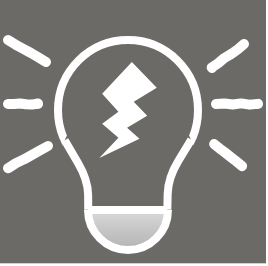 <mxfile version="12.5.3" type="device"><diagram id="ZG6kyMpYPOQmgxygTDaX" name="Page-1"><mxGraphModel dx="277" dy="-5325" grid="1" gridSize="10" guides="1" tooltips="1" connect="1" arrows="1" fold="1" page="1" pageScale="1" pageWidth="850" pageHeight="1100" math="0" shadow="0"><root><mxCell id="0"/><mxCell id="1" parent="0"/><mxCell id="_NoMT8pkpZYk_yuSjY6E-102" value="" style="rounded=0;whiteSpace=wrap;html=1;strokeColor=none;strokeWidth=4;fillColor=#6c6a67;fontStyle=1" vertex="1" parent="1"><mxGeometry x="221" y="6230" width="133" height="131.66" as="geometry"/></mxCell><mxCell id="_NoMT8pkpZYk_yuSjY6E-78" value="" style="ellipse;whiteSpace=wrap;html=1;aspect=fixed;strokeWidth=4;fillColor=#6c6a67;strokeColor=#FFFFFF;" vertex="1" parent="1"><mxGeometry x="250" y="6250" width="70" height="70" as="geometry"/></mxCell><mxCell id="_NoMT8pkpZYk_yuSjY6E-79" value="" style="ellipse;whiteSpace=wrap;html=1;aspect=fixed;strokeColor=none;fillColor=#6c6a67;strokeWidth=4;" vertex="1" parent="1"><mxGeometry x="250" y="6280" width="70" height="70" as="geometry"/></mxCell><mxCell id="_NoMT8pkpZYk_yuSjY6E-80" value="" style="ellipse;whiteSpace=wrap;html=1;strokeWidth=4;fillColor=#B3B3B3;gradientColor=#ffffff;gradientDirection=north;strokeColor=#FFFFFF;" vertex="1" parent="1"><mxGeometry x="265" y="6315" width="40" height="40" as="geometry"/></mxCell><mxCell id="_NoMT8pkpZYk_yuSjY6E-82" value="" style="rounded=0;whiteSpace=wrap;html=1;strokeColor=none;strokeWidth=4;fillColor=#6c6a67;" vertex="1" parent="1"><mxGeometry x="250" y="6305" width="70" height="30" as="geometry"/></mxCell><mxCell id="_NoMT8pkpZYk_yuSjY6E-83" value="" style="endArrow=none;html=1;exitX=0;exitY=0.5;exitDx=0;exitDy=0;entryX=0.781;entryY=0.999;entryDx=0;entryDy=0;entryPerimeter=0;strokeWidth=4;strokeColor=#FFFFFF;" edge="1" parent="1" source="_NoMT8pkpZYk_yuSjY6E-80" target="_NoMT8pkpZYk_yuSjY6E-82"><mxGeometry width="50" height="50" relative="1" as="geometry"><mxPoint x="190" y="6360" as="sourcePoint"/><mxPoint x="240" y="6310" as="targetPoint"/></mxGeometry></mxCell><mxCell id="_NoMT8pkpZYk_yuSjY6E-85" value="" style="endArrow=none;html=1;entryX=0.216;entryY=0.995;entryDx=0;entryDy=0;entryPerimeter=0;exitX=0.048;exitY=0.288;exitDx=0;exitDy=0;exitPerimeter=0;strokeWidth=4;strokeColor=#FFFFFF;" edge="1" parent="1" source="_NoMT8pkpZYk_yuSjY6E-79" target="_NoMT8pkpZYk_yuSjY6E-82"><mxGeometry width="50" height="50" relative="1" as="geometry"><mxPoint x="180" y="6405.97" as="sourcePoint"/><mxPoint x="230" y="6355.97" as="targetPoint"/><Array as="points"><mxPoint x="265" y="6320"/></Array></mxGeometry></mxCell><mxCell id="_NoMT8pkpZYk_yuSjY6E-88" value="" style="endArrow=none;html=1;entryX=0.781;entryY=0.995;entryDx=0;entryDy=0;entryPerimeter=0;exitX=0.952;exitY=0.283;exitDx=0;exitDy=0;exitPerimeter=0;strokeWidth=4;strokeColor=#FFFFFF;" edge="1" parent="1" source="_NoMT8pkpZYk_yuSjY6E-79" target="_NoMT8pkpZYk_yuSjY6E-82"><mxGeometry width="50" height="50" relative="1" as="geometry"><mxPoint x="317" y="6300" as="sourcePoint"/><mxPoint x="328.76" y="6334.34" as="targetPoint"/><Array as="points"><mxPoint x="305" y="6319"/></Array></mxGeometry></mxCell><mxCell id="_NoMT8pkpZYk_yuSjY6E-93" value="" style="endArrow=none;html=1;strokeWidth=5;comic=1;strokeColor=#FFFFFF;" edge="1" parent="1"><mxGeometry width="50" height="50" relative="1" as="geometry"><mxPoint x="225" y="6314" as="sourcePoint"/><mxPoint x="245" y="6303" as="targetPoint"/></mxGeometry></mxCell><mxCell id="_NoMT8pkpZYk_yuSjY6E-95" value="" style="endArrow=none;html=1;strokeWidth=5;comic=1;strokeColor=#FFFFFF;entryX=0.805;entryY=0.547;entryDx=0;entryDy=0;entryPerimeter=0;" edge="1" parent="1" target="_NoMT8pkpZYk_yuSjY6E-102"><mxGeometry width="50" height="50" relative="1" as="geometry"><mxPoint x="342" y="6313" as="sourcePoint"/><mxPoint x="325" y="6301" as="targetPoint"/></mxGeometry></mxCell><mxCell id="_NoMT8pkpZYk_yuSjY6E-96" value="" style="endArrow=none;html=1;strokeWidth=5;comic=1;strokeColor=#FFFFFF;" edge="1" parent="1"><mxGeometry width="50" height="50" relative="1" as="geometry"><mxPoint x="350" y="6282" as="sourcePoint"/><mxPoint x="329" y="6282" as="targetPoint"/></mxGeometry></mxCell><mxCell id="_NoMT8pkpZYk_yuSjY6E-97" value="" style="endArrow=none;html=1;strokeWidth=5;comic=1;strokeColor=#FFFFFF;" edge="1" parent="1"><mxGeometry width="50" height="50" relative="1" as="geometry"><mxPoint x="240" y="6282" as="sourcePoint"/><mxPoint x="225" y="6282" as="targetPoint"/></mxGeometry></mxCell><mxCell id="_NoMT8pkpZYk_yuSjY6E-98" value="" style="endArrow=none;html=1;strokeWidth=5;comic=1;strokeColor=#FFFFFF;" edge="1" parent="1"><mxGeometry width="50" height="50" relative="1" as="geometry"><mxPoint x="244" y="6261" as="sourcePoint"/><mxPoint x="225" y="6250" as="targetPoint"/></mxGeometry></mxCell><mxCell id="_NoMT8pkpZYk_yuSjY6E-100" value="" style="endArrow=none;html=1;strokeWidth=5;comic=1;strokeColor=#FFFFFF;" edge="1" parent="1"><mxGeometry width="50" height="50" relative="1" as="geometry"><mxPoint x="327" y="6264" as="sourcePoint"/><mxPoint x="343" y="6252" as="targetPoint"/></mxGeometry></mxCell><mxCell id="_NoMT8pkpZYk_yuSjY6E-101" value="" style="verticalLabelPosition=bottom;verticalAlign=top;html=1;shape=mxgraph.basic.flash;fillColor=#FFFFFF;aspect=fixed;strokeColor=none;fontColor=#333333;strokeWidth=2;" vertex="1" parent="1"><mxGeometry x="270.63" y="6261.05" width="28.75" height="47.91" as="geometry"/></mxCell></root></mxGraphModel></diagram></mxfile>